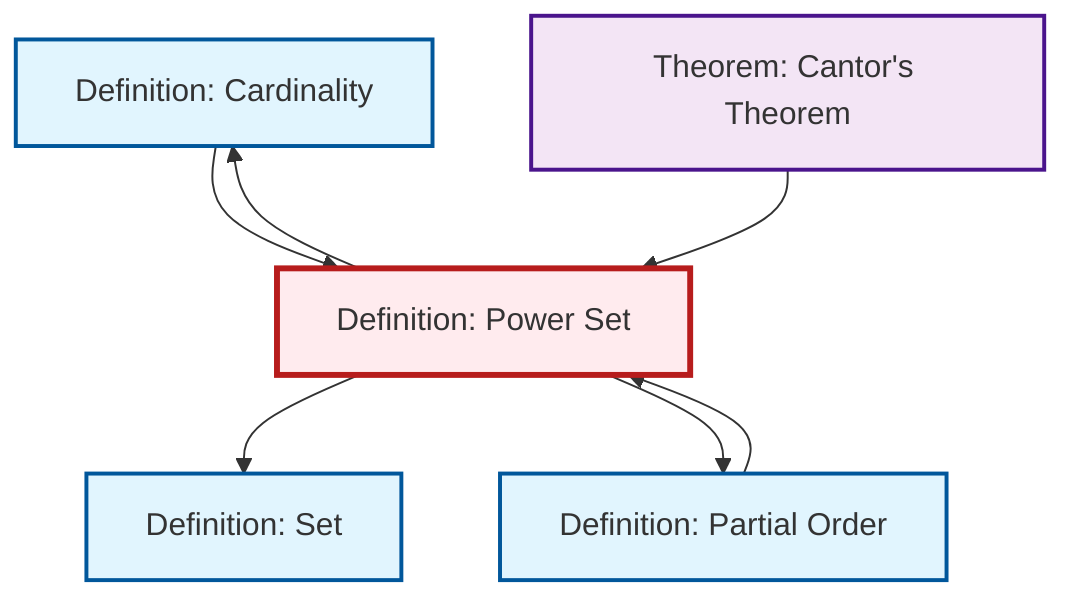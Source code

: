 graph TD
    classDef definition fill:#e1f5fe,stroke:#01579b,stroke-width:2px
    classDef theorem fill:#f3e5f5,stroke:#4a148c,stroke-width:2px
    classDef axiom fill:#fff3e0,stroke:#e65100,stroke-width:2px
    classDef example fill:#e8f5e9,stroke:#1b5e20,stroke-width:2px
    classDef current fill:#ffebee,stroke:#b71c1c,stroke-width:3px
    def-cardinality["Definition: Cardinality"]:::definition
    thm-cantor["Theorem: Cantor's Theorem"]:::theorem
    def-set["Definition: Set"]:::definition
    def-partial-order["Definition: Partial Order"]:::definition
    def-power-set["Definition: Power Set"]:::definition
    def-power-set --> def-set
    def-partial-order --> def-power-set
    def-cardinality --> def-power-set
    def-power-set --> def-cardinality
    def-power-set --> def-partial-order
    thm-cantor --> def-power-set
    class def-power-set current